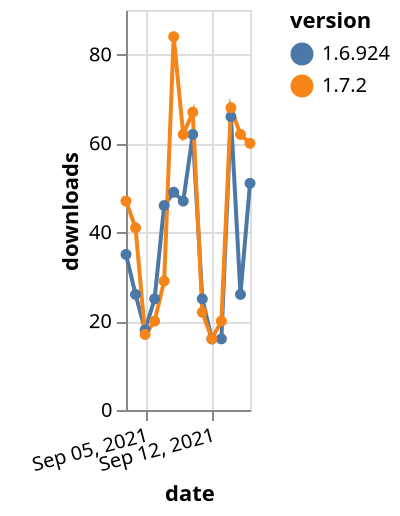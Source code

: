 {"$schema": "https://vega.github.io/schema/vega-lite/v5.json", "description": "A simple bar chart with embedded data.", "data": {"values": [{"date": "2021-09-03", "total": 58905, "delta": 35, "version": "1.6.924"}, {"date": "2021-09-04", "total": 58931, "delta": 26, "version": "1.6.924"}, {"date": "2021-09-05", "total": 58949, "delta": 18, "version": "1.6.924"}, {"date": "2021-09-06", "total": 58974, "delta": 25, "version": "1.6.924"}, {"date": "2021-09-07", "total": 59020, "delta": 46, "version": "1.6.924"}, {"date": "2021-09-08", "total": 59069, "delta": 49, "version": "1.6.924"}, {"date": "2021-09-09", "total": 59116, "delta": 47, "version": "1.6.924"}, {"date": "2021-09-10", "total": 59178, "delta": 62, "version": "1.6.924"}, {"date": "2021-09-11", "total": 59203, "delta": 25, "version": "1.6.924"}, {"date": "2021-09-12", "total": 59219, "delta": 16, "version": "1.6.924"}, {"date": "2021-09-13", "total": 59235, "delta": 16, "version": "1.6.924"}, {"date": "2021-09-14", "total": 59301, "delta": 66, "version": "1.6.924"}, {"date": "2021-09-15", "total": 59327, "delta": 26, "version": "1.6.924"}, {"date": "2021-09-16", "total": 59378, "delta": 51, "version": "1.6.924"}, {"date": "2021-09-03", "total": 63109, "delta": 47, "version": "1.7.2"}, {"date": "2021-09-04", "total": 63150, "delta": 41, "version": "1.7.2"}, {"date": "2021-09-05", "total": 63167, "delta": 17, "version": "1.7.2"}, {"date": "2021-09-06", "total": 63187, "delta": 20, "version": "1.7.2"}, {"date": "2021-09-07", "total": 63216, "delta": 29, "version": "1.7.2"}, {"date": "2021-09-08", "total": 63300, "delta": 84, "version": "1.7.2"}, {"date": "2021-09-09", "total": 63362, "delta": 62, "version": "1.7.2"}, {"date": "2021-09-10", "total": 63429, "delta": 67, "version": "1.7.2"}, {"date": "2021-09-11", "total": 63451, "delta": 22, "version": "1.7.2"}, {"date": "2021-09-12", "total": 63467, "delta": 16, "version": "1.7.2"}, {"date": "2021-09-13", "total": 63487, "delta": 20, "version": "1.7.2"}, {"date": "2021-09-14", "total": 63555, "delta": 68, "version": "1.7.2"}, {"date": "2021-09-15", "total": 63617, "delta": 62, "version": "1.7.2"}, {"date": "2021-09-16", "total": 63677, "delta": 60, "version": "1.7.2"}]}, "width": "container", "mark": {"type": "line", "point": {"filled": true}}, "encoding": {"x": {"field": "date", "type": "temporal", "timeUnit": "yearmonthdate", "title": "date", "axis": {"labelAngle": -15}}, "y": {"field": "delta", "type": "quantitative", "title": "downloads"}, "color": {"field": "version", "type": "nominal"}, "tooltip": {"field": "delta"}}}
